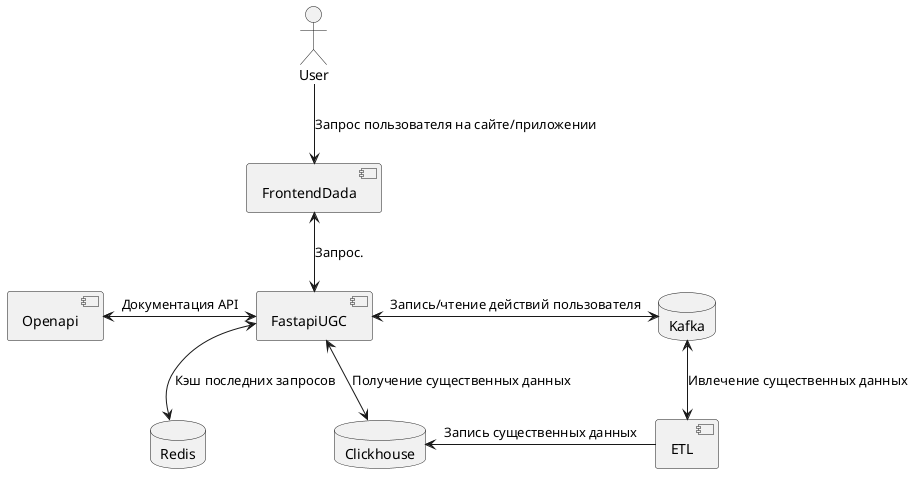 @startuml
skinparam componentStyle uml2
component FrontendDada
actor User as Client
component FastapiUGC
component Openapi
component ETL
database Redis
database Clickhouse
database Kafka

Client -down-> FrontendDada: Запрос пользователя на сайте/приложении
FrontendDada <-down-> FastapiUGC: Запрос.
FastapiUGC <-right-> Kafka: Запись/чтение действий пользователя
FastapiUGC <-down-> Redis: Кэш последних запросов
Kafka <-down-> ETL: Ивлечение существенных данных
ETL -left-> Clickhouse: Запись существенных данных
FastapiUGC <-down-> Clickhouse: Получение существенных данных
Openapi <-right-> FastapiUGC: Документация API
@enduml

